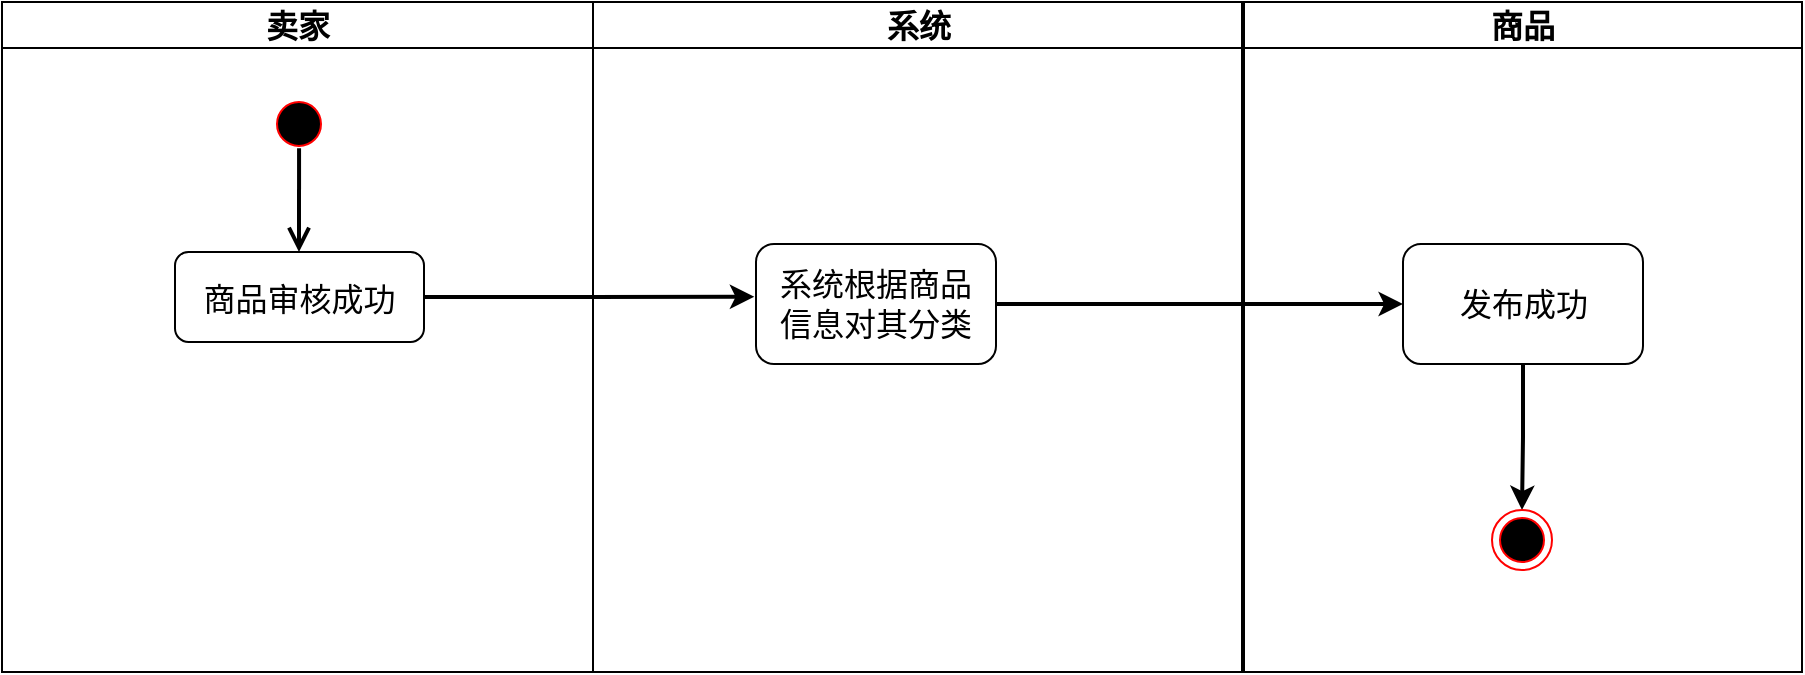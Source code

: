 <mxfile version="17.2.6" type="github">
  <diagram name="Page-1" id="e7e014a7-5840-1c2e-5031-d8a46d1fe8dd">
    <mxGraphModel dx="1420" dy="740" grid="0" gridSize="10" guides="1" tooltips="1" connect="1" arrows="1" fold="1" page="1" pageScale="1" pageWidth="1169" pageHeight="826" background="none" math="0" shadow="0">
      <root>
        <mxCell id="0" />
        <mxCell id="1" parent="0" />
        <mxCell id="8sG2ulksfAly38CJE53N-91" value="卖家" style="swimlane;whiteSpace=wrap;startSize=23;fontSize=16;" vertex="1" parent="1">
          <mxGeometry x="159" y="138" width="295.5" height="335" as="geometry" />
        </mxCell>
        <mxCell id="8sG2ulksfAly38CJE53N-92" value="" style="ellipse;shape=startState;fillColor=#000000;strokeColor=#ff0000;fontSize=16;" vertex="1" parent="8sG2ulksfAly38CJE53N-91">
          <mxGeometry x="133.5" y="46" width="30" height="30" as="geometry" />
        </mxCell>
        <mxCell id="8sG2ulksfAly38CJE53N-93" value="" style="edgeStyle=elbowEdgeStyle;elbow=horizontal;verticalAlign=bottom;endArrow=open;endSize=8;strokeColor=#000000;endFill=1;rounded=0;exitX=0.501;exitY=0.903;exitDx=0;exitDy=0;exitPerimeter=0;fontSize=16;strokeWidth=2;" edge="1" parent="8sG2ulksfAly38CJE53N-91" source="8sG2ulksfAly38CJE53N-92" target="8sG2ulksfAly38CJE53N-94">
          <mxGeometry x="133.5" y="40" as="geometry">
            <mxPoint x="148.5" y="110" as="targetPoint" />
          </mxGeometry>
        </mxCell>
        <mxCell id="8sG2ulksfAly38CJE53N-94" value="商品审核成功" style="fontSize=16;rounded=1;" vertex="1" parent="8sG2ulksfAly38CJE53N-91">
          <mxGeometry x="86.5" y="125" width="124.5" height="45" as="geometry" />
        </mxCell>
        <mxCell id="8sG2ulksfAly38CJE53N-106" value="系统" style="swimlane;whiteSpace=wrap;gradientColor=none;swimlaneFillColor=none;fontSize=16;labelBorderColor=none;" vertex="1" parent="1">
          <mxGeometry x="454.5" y="138" width="324.5" height="335" as="geometry" />
        </mxCell>
        <mxCell id="8sG2ulksfAly38CJE53N-107" value="系统根据商品&lt;br&gt;信息对其分类" style="whiteSpace=wrap;html=1;fontSize=16;rounded=1;" vertex="1" parent="8sG2ulksfAly38CJE53N-106">
          <mxGeometry x="81.5" y="121" width="120" height="60" as="geometry" />
        </mxCell>
        <mxCell id="8sG2ulksfAly38CJE53N-114" value="商品" style="swimlane;whiteSpace=wrap;fontSize=16;" vertex="1" parent="1">
          <mxGeometry x="780" y="138" width="279" height="335" as="geometry" />
        </mxCell>
        <mxCell id="8sG2ulksfAly38CJE53N-145" style="edgeStyle=orthogonalEdgeStyle;rounded=0;orthogonalLoop=1;jettySize=auto;html=1;strokeColor=#000000;strokeWidth=2;" edge="1" parent="8sG2ulksfAly38CJE53N-114" source="8sG2ulksfAly38CJE53N-142" target="8sG2ulksfAly38CJE53N-144">
          <mxGeometry relative="1" as="geometry" />
        </mxCell>
        <mxCell id="8sG2ulksfAly38CJE53N-142" value="发布成功" style="whiteSpace=wrap;html=1;fontSize=16;fillColor=rgb(255, 255, 255);strokeColor=rgb(0, 0, 0);fontColor=rgb(0, 0, 0);rounded=1;" vertex="1" parent="8sG2ulksfAly38CJE53N-114">
          <mxGeometry x="79.5" y="121" width="120" height="60" as="geometry" />
        </mxCell>
        <mxCell id="8sG2ulksfAly38CJE53N-144" value="" style="ellipse;html=1;shape=endState;fillColor=#000000;strokeColor=#ff0000;" vertex="1" parent="8sG2ulksfAly38CJE53N-114">
          <mxGeometry x="124" y="254" width="30" height="30" as="geometry" />
        </mxCell>
        <mxCell id="8sG2ulksfAly38CJE53N-126" value="" style="edgeStyle=orthogonalEdgeStyle;rounded=0;orthogonalLoop=1;jettySize=auto;html=1;strokeColor=#000000;exitX=1;exitY=0.5;exitDx=0;exitDy=0;fontSize=16;entryX=-0.007;entryY=0.44;entryDx=0;entryDy=0;entryPerimeter=0;strokeWidth=2;" edge="1" parent="1" source="8sG2ulksfAly38CJE53N-94" target="8sG2ulksfAly38CJE53N-107">
          <mxGeometry relative="1" as="geometry">
            <mxPoint x="596" y="429" as="sourcePoint" />
            <mxPoint x="529" y="286" as="targetPoint" />
          </mxGeometry>
        </mxCell>
        <mxCell id="8sG2ulksfAly38CJE53N-143" value="" style="edgeStyle=orthogonalEdgeStyle;rounded=0;orthogonalLoop=1;jettySize=auto;html=1;strokeColor=#000000;strokeWidth=2;" edge="1" parent="1" source="8sG2ulksfAly38CJE53N-107" target="8sG2ulksfAly38CJE53N-142">
          <mxGeometry relative="1" as="geometry" />
        </mxCell>
      </root>
    </mxGraphModel>
  </diagram>
</mxfile>
